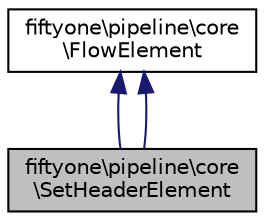 digraph "fiftyone\pipeline\core\SetHeaderElement"
{
 // LATEX_PDF_SIZE
  bgcolor="transparent";
  edge [fontname="Helvetica",fontsize="10",labelfontname="Helvetica",labelfontsize="10"];
  node [fontname="Helvetica",fontsize="10",shape=record];
  Node0 [label="fiftyone\\pipeline\\core\l\\SetHeaderElement",height=0.2,width=0.4,color="black", fillcolor="grey75", style="filled", fontcolor="black",tooltip="Set response headers element class."];
  Node1 -> Node0 [dir="back",color="midnightblue",fontsize="10",style="solid",fontname="Helvetica"];
  Node1 [label="fiftyone\\pipeline\\core\l\\FlowElement",height=0.2,width=0.4,color="black",URL="$classfiftyone_1_1pipeline_1_1core_1_1_flow_element.html",tooltip="A FlowElement is placed inside a Pipeline It receives Evidence via a FlowData object It uses this to ..."];
  Node1 -> Node0 [dir="back",color="midnightblue",fontsize="10",style="solid",fontname="Helvetica"];
}
